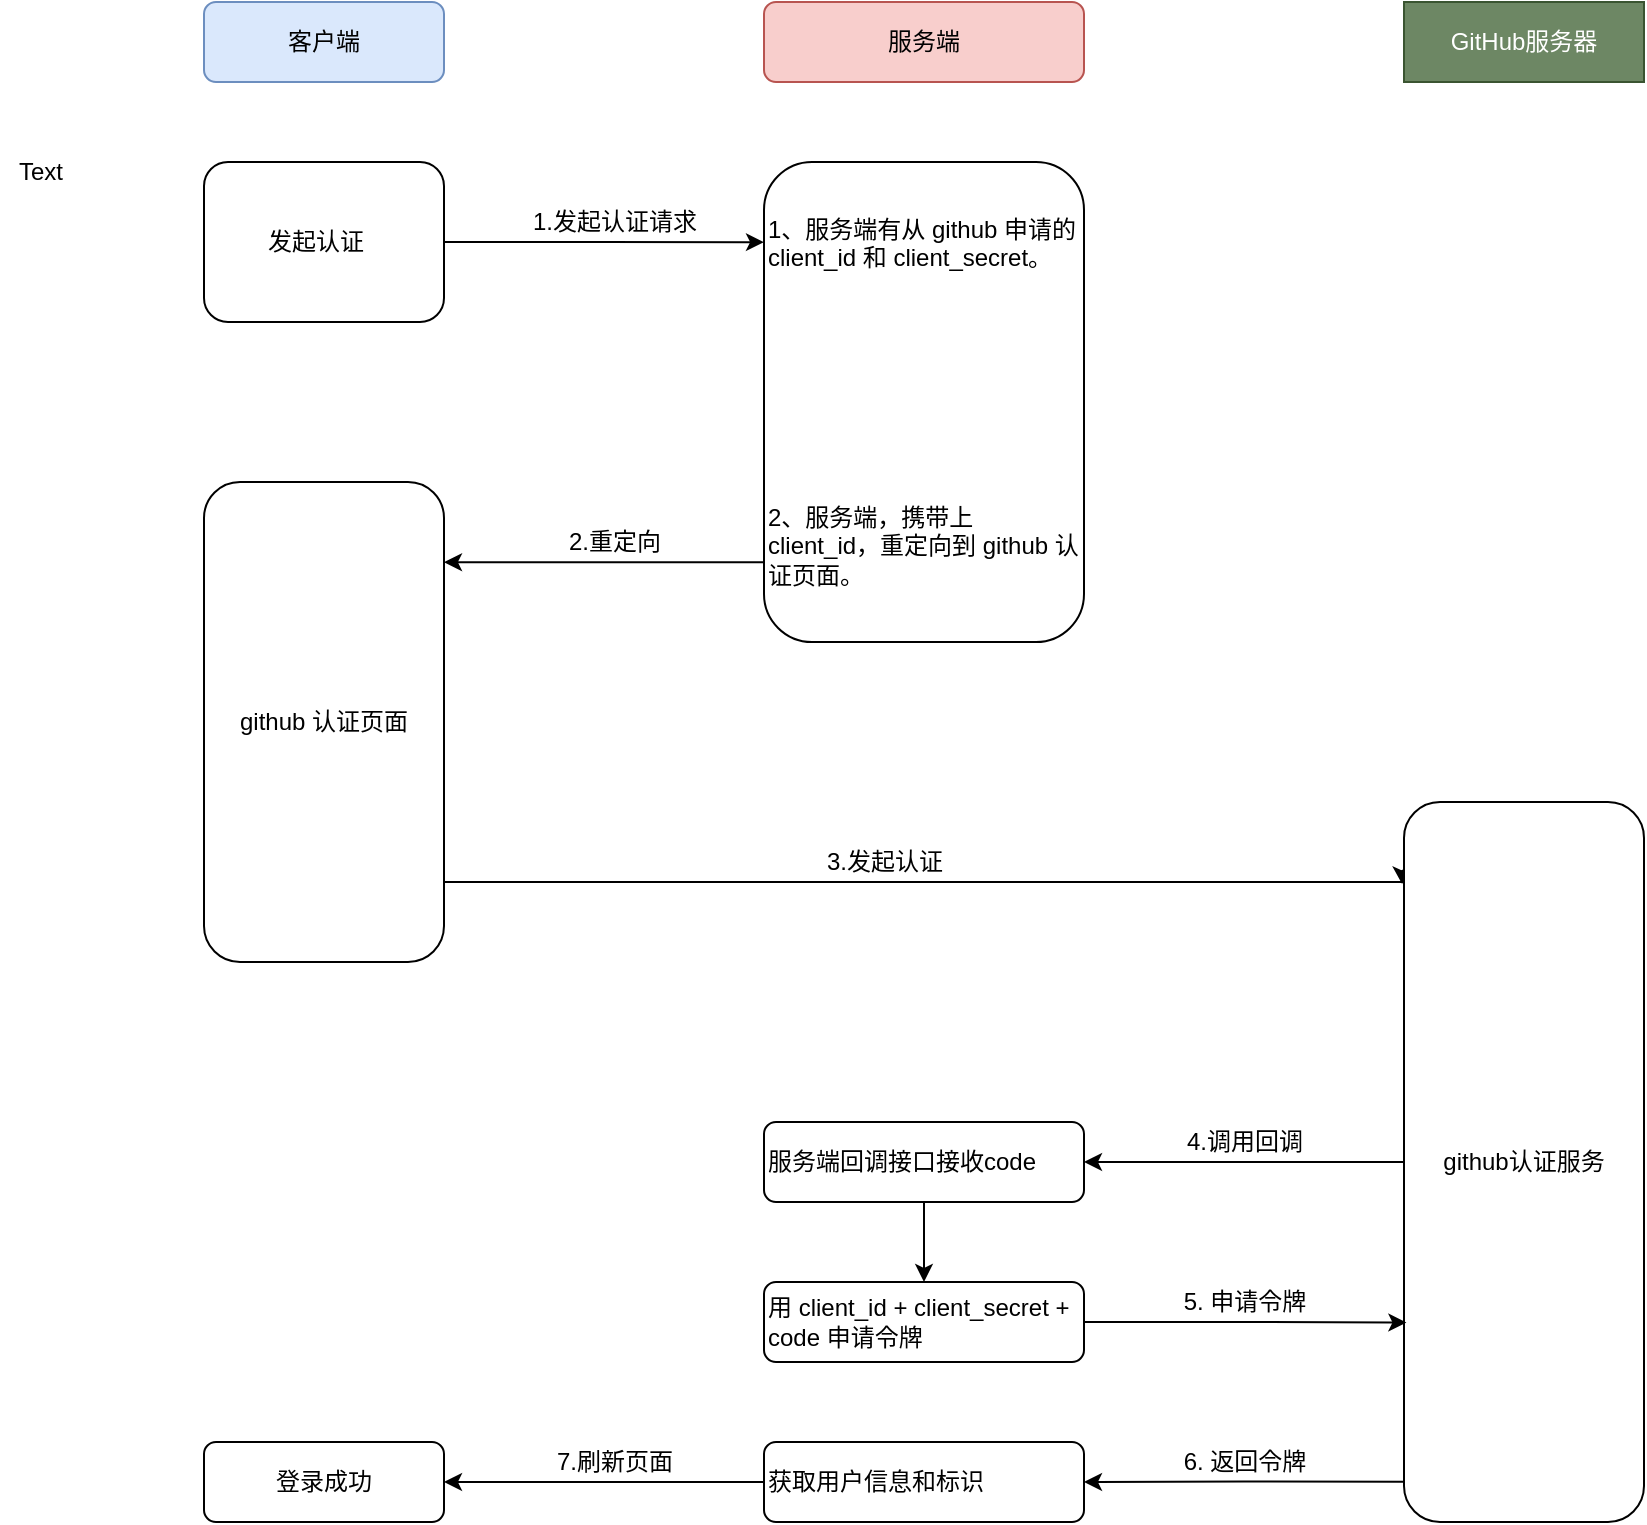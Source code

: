 <mxfile version="13.3.9" type="device"><diagram id="x_AyeE8BjnLraL5sszVg" name="第 1 页"><mxGraphModel dx="2127" dy="610" grid="1" gridSize="10" guides="1" tooltips="1" connect="1" arrows="1" fold="1" page="1" pageScale="1" pageWidth="1169" pageHeight="827" math="0" shadow="0"><root><mxCell id="0"/><mxCell id="1" parent="0"/><mxCell id="MTcicf8mQKJXBivPYxQ--1" value="客户端" style="rounded=1;whiteSpace=wrap;html=1;fillColor=#dae8fc;strokeColor=#6c8ebf;" parent="1" vertex="1"><mxGeometry x="80" y="40" width="120" height="40" as="geometry"/></mxCell><mxCell id="MTcicf8mQKJXBivPYxQ--2" value="服务端" style="rounded=1;whiteSpace=wrap;html=1;fillColor=#f8cecc;strokeColor=#b85450;" parent="1" vertex="1"><mxGeometry x="360" y="40" width="160" height="40" as="geometry"/></mxCell><mxCell id="MTcicf8mQKJXBivPYxQ--3" value="GitHub服务器" style="rounded=0;whiteSpace=wrap;html=1;fillColor=#6d8764;strokeColor=#3A5431;fontColor=#ffffff;" parent="1" vertex="1"><mxGeometry x="680" y="40" width="120" height="40" as="geometry"/></mxCell><mxCell id="zmCgiq3ikvVokdidQTdY-23" style="edgeStyle=orthogonalEdgeStyle;rounded=0;orthogonalLoop=1;jettySize=auto;html=1;exitX=1;exitY=0.5;exitDx=0;exitDy=0;entryX=0;entryY=0.167;entryDx=0;entryDy=0;entryPerimeter=0;" edge="1" parent="1" source="zmCgiq3ikvVokdidQTdY-1" target="zmCgiq3ikvVokdidQTdY-2"><mxGeometry relative="1" as="geometry"/></mxCell><mxCell id="zmCgiq3ikvVokdidQTdY-1" value="&amp;nbsp; &amp;nbsp; &amp;nbsp; &amp;nbsp; &amp;nbsp;发起认证" style="rounded=1;whiteSpace=wrap;html=1;align=left;" vertex="1" parent="1"><mxGeometry x="80" y="120" width="120" height="80" as="geometry"/></mxCell><mxCell id="zmCgiq3ikvVokdidQTdY-32" style="edgeStyle=orthogonalEdgeStyle;rounded=0;orthogonalLoop=1;jettySize=auto;html=1;exitX=0;exitY=0.75;exitDx=0;exitDy=0;entryX=1;entryY=0.167;entryDx=0;entryDy=0;entryPerimeter=0;" edge="1" parent="1" source="zmCgiq3ikvVokdidQTdY-2" target="zmCgiq3ikvVokdidQTdY-8"><mxGeometry relative="1" as="geometry"><Array as="points"><mxPoint x="360" y="320"/></Array></mxGeometry></mxCell><mxCell id="zmCgiq3ikvVokdidQTdY-2" value="1、服务端有从 github 申请的 client_id 和 client_secret。&lt;br&gt;&lt;br&gt;&lt;br&gt;&lt;br&gt;&lt;br&gt;&lt;br&gt;&lt;br&gt;&lt;br&gt;&lt;br&gt;2、服务端，携带上 client_id，重定向到 github 认证页面。" style="rounded=1;whiteSpace=wrap;html=1;align=left;" vertex="1" parent="1"><mxGeometry x="360" y="120" width="160" height="240" as="geometry"/></mxCell><mxCell id="zmCgiq3ikvVokdidQTdY-31" style="edgeStyle=orthogonalEdgeStyle;rounded=0;orthogonalLoop=1;jettySize=auto;html=1;exitX=1;exitY=0.75;exitDx=0;exitDy=0;entryX=-0.008;entryY=0.114;entryDx=0;entryDy=0;entryPerimeter=0;" edge="1" parent="1" source="zmCgiq3ikvVokdidQTdY-8" target="zmCgiq3ikvVokdidQTdY-9"><mxGeometry relative="1" as="geometry"><Array as="points"><mxPoint x="200" y="480"/></Array></mxGeometry></mxCell><mxCell id="zmCgiq3ikvVokdidQTdY-8" value="github 认证页面" style="rounded=1;whiteSpace=wrap;html=1;" vertex="1" parent="1"><mxGeometry x="80" y="280" width="120" height="240" as="geometry"/></mxCell><mxCell id="zmCgiq3ikvVokdidQTdY-37" style="edgeStyle=orthogonalEdgeStyle;rounded=0;orthogonalLoop=1;jettySize=auto;html=1;exitX=0;exitY=0.5;exitDx=0;exitDy=0;entryX=1;entryY=0.5;entryDx=0;entryDy=0;" edge="1" parent="1" source="zmCgiq3ikvVokdidQTdY-9" target="zmCgiq3ikvVokdidQTdY-34"><mxGeometry relative="1" as="geometry"><Array as="points"><mxPoint x="680" y="620"/></Array></mxGeometry></mxCell><mxCell id="zmCgiq3ikvVokdidQTdY-45" style="edgeStyle=orthogonalEdgeStyle;rounded=0;orthogonalLoop=1;jettySize=auto;html=1;exitX=0;exitY=0.944;exitDx=0;exitDy=0;entryX=1;entryY=0.5;entryDx=0;entryDy=0;exitPerimeter=0;" edge="1" parent="1" source="zmCgiq3ikvVokdidQTdY-9" target="zmCgiq3ikvVokdidQTdY-36"><mxGeometry relative="1" as="geometry"><Array as="points"/></mxGeometry></mxCell><mxCell id="zmCgiq3ikvVokdidQTdY-9" value="github认证服务" style="rounded=1;whiteSpace=wrap;html=1;" vertex="1" parent="1"><mxGeometry x="680" y="440" width="120" height="360" as="geometry"/></mxCell><mxCell id="zmCgiq3ikvVokdidQTdY-24" value="1.发起认证请求" style="text;html=1;align=center;verticalAlign=middle;resizable=0;points=[];autosize=1;" vertex="1" parent="1"><mxGeometry x="235" y="140" width="100" height="20" as="geometry"/></mxCell><mxCell id="zmCgiq3ikvVokdidQTdY-30" value="2.重定向" style="text;html=1;align=center;verticalAlign=middle;resizable=0;points=[];autosize=1;" vertex="1" parent="1"><mxGeometry x="255" y="300" width="60" height="20" as="geometry"/></mxCell><mxCell id="zmCgiq3ikvVokdidQTdY-33" value="3.发起认证" style="text;html=1;align=center;verticalAlign=middle;resizable=0;points=[];autosize=1;" vertex="1" parent="1"><mxGeometry x="385" y="460" width="70" height="20" as="geometry"/></mxCell><mxCell id="zmCgiq3ikvVokdidQTdY-44" style="edgeStyle=orthogonalEdgeStyle;rounded=0;orthogonalLoop=1;jettySize=auto;html=1;exitX=0.5;exitY=1;exitDx=0;exitDy=0;" edge="1" parent="1" source="zmCgiq3ikvVokdidQTdY-34" target="zmCgiq3ikvVokdidQTdY-35"><mxGeometry relative="1" as="geometry"/></mxCell><mxCell id="zmCgiq3ikvVokdidQTdY-34" value="服务端回调接口接收code" style="rounded=1;whiteSpace=wrap;html=1;align=left;" vertex="1" parent="1"><mxGeometry x="360" y="600" width="160" height="40" as="geometry"/></mxCell><mxCell id="zmCgiq3ikvVokdidQTdY-43" style="edgeStyle=orthogonalEdgeStyle;rounded=0;orthogonalLoop=1;jettySize=auto;html=1;exitX=1;exitY=0.5;exitDx=0;exitDy=0;entryX=0.01;entryY=0.723;entryDx=0;entryDy=0;entryPerimeter=0;" edge="1" parent="1" source="zmCgiq3ikvVokdidQTdY-35" target="zmCgiq3ikvVokdidQTdY-9"><mxGeometry relative="1" as="geometry"/></mxCell><mxCell id="zmCgiq3ikvVokdidQTdY-35" value="用 client_id + client_secret + code 申请令牌" style="rounded=1;whiteSpace=wrap;html=1;align=left;" vertex="1" parent="1"><mxGeometry x="360" y="680" width="160" height="40" as="geometry"/></mxCell><mxCell id="zmCgiq3ikvVokdidQTdY-48" style="edgeStyle=orthogonalEdgeStyle;rounded=0;orthogonalLoop=1;jettySize=auto;html=1;exitX=0;exitY=0.5;exitDx=0;exitDy=0;entryX=1;entryY=0.5;entryDx=0;entryDy=0;" edge="1" parent="1" source="zmCgiq3ikvVokdidQTdY-36" target="zmCgiq3ikvVokdidQTdY-47"><mxGeometry relative="1" as="geometry"/></mxCell><mxCell id="zmCgiq3ikvVokdidQTdY-36" value="获取用户信息和标识" style="rounded=1;whiteSpace=wrap;html=1;align=left;" vertex="1" parent="1"><mxGeometry x="360" y="760" width="160" height="40" as="geometry"/></mxCell><mxCell id="zmCgiq3ikvVokdidQTdY-38" value="4.调用回调" style="text;html=1;align=center;verticalAlign=middle;resizable=0;points=[];autosize=1;" vertex="1" parent="1"><mxGeometry x="565" y="600" width="70" height="20" as="geometry"/></mxCell><mxCell id="zmCgiq3ikvVokdidQTdY-42" value="5. 申请令牌" style="text;html=1;align=center;verticalAlign=middle;resizable=0;points=[];autosize=1;" vertex="1" parent="1"><mxGeometry x="560" y="680" width="80" height="20" as="geometry"/></mxCell><mxCell id="zmCgiq3ikvVokdidQTdY-46" value="6. 返回令牌" style="text;html=1;align=center;verticalAlign=middle;resizable=0;points=[];autosize=1;" vertex="1" parent="1"><mxGeometry x="560" y="760" width="80" height="20" as="geometry"/></mxCell><mxCell id="zmCgiq3ikvVokdidQTdY-47" value="登录成功" style="rounded=1;whiteSpace=wrap;html=1;" vertex="1" parent="1"><mxGeometry x="80" y="760" width="120" height="40" as="geometry"/></mxCell><mxCell id="zmCgiq3ikvVokdidQTdY-49" value="7.刷新页面" style="text;html=1;align=center;verticalAlign=middle;resizable=0;points=[];autosize=1;" vertex="1" parent="1"><mxGeometry x="250" y="760" width="70" height="20" as="geometry"/></mxCell><mxCell id="zmCgiq3ikvVokdidQTdY-50" value="Text" style="text;html=1;align=center;verticalAlign=middle;resizable=0;points=[];autosize=1;" vertex="1" parent="1"><mxGeometry x="-22" y="115" width="40" height="20" as="geometry"/></mxCell></root></mxGraphModel></diagram></mxfile>